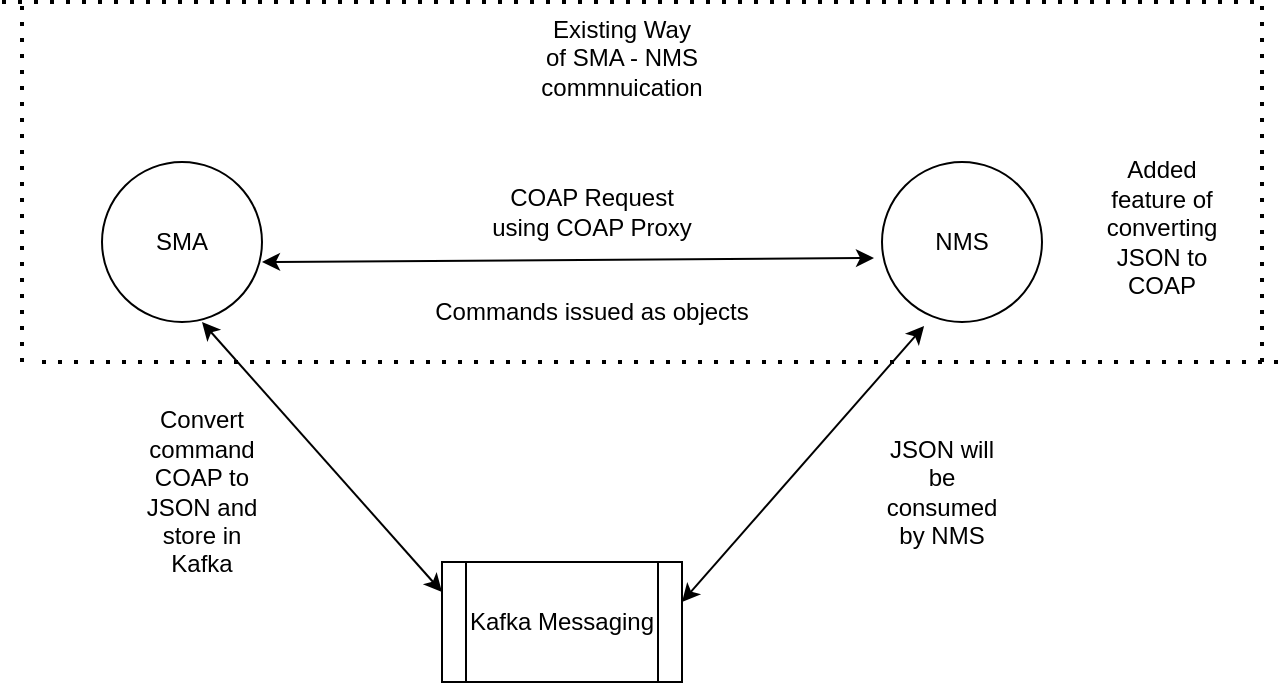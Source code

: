 <mxfile version="22.1.3" type="github">
  <diagram name="Page-1" id="Lf3JQxb0wxgv_ISOmSbt">
    <mxGraphModel dx="1210" dy="603" grid="1" gridSize="10" guides="1" tooltips="1" connect="1" arrows="1" fold="1" page="1" pageScale="1" pageWidth="850" pageHeight="1100" math="0" shadow="0">
      <root>
        <mxCell id="0" />
        <mxCell id="1" parent="0" />
        <mxCell id="aHWI58V1PaTjwMngAauu-1" value="SMA" style="ellipse;whiteSpace=wrap;html=1;aspect=fixed;" parent="1" vertex="1">
          <mxGeometry x="160" y="120" width="80" height="80" as="geometry" />
        </mxCell>
        <mxCell id="aHWI58V1PaTjwMngAauu-3" value="NMS" style="ellipse;whiteSpace=wrap;html=1;aspect=fixed;" parent="1" vertex="1">
          <mxGeometry x="550" y="120" width="80" height="80" as="geometry" />
        </mxCell>
        <mxCell id="aHWI58V1PaTjwMngAauu-4" value="" style="endArrow=classic;startArrow=classic;html=1;rounded=0;entryX=-0.05;entryY=0.6;entryDx=0;entryDy=0;entryPerimeter=0;" parent="1" target="aHWI58V1PaTjwMngAauu-3" edge="1">
          <mxGeometry width="50" height="50" relative="1" as="geometry">
            <mxPoint x="240" y="170" as="sourcePoint" />
            <mxPoint x="290" y="120" as="targetPoint" />
          </mxGeometry>
        </mxCell>
        <mxCell id="aHWI58V1PaTjwMngAauu-5" value="COAP Request using COAP Proxy" style="text;html=1;strokeColor=none;fillColor=none;align=center;verticalAlign=middle;whiteSpace=wrap;rounded=0;" parent="1" vertex="1">
          <mxGeometry x="350" y="130" width="110" height="30" as="geometry" />
        </mxCell>
        <mxCell id="aHWI58V1PaTjwMngAauu-6" value="Commands issued as objects" style="text;html=1;strokeColor=none;fillColor=none;align=center;verticalAlign=middle;whiteSpace=wrap;rounded=0;" parent="1" vertex="1">
          <mxGeometry x="300" y="180" width="210" height="30" as="geometry" />
        </mxCell>
        <mxCell id="aHWI58V1PaTjwMngAauu-7" value="Kafka Messaging" style="shape=process;whiteSpace=wrap;html=1;backgroundOutline=1;" parent="1" vertex="1">
          <mxGeometry x="330" y="320" width="120" height="60" as="geometry" />
        </mxCell>
        <mxCell id="aHWI58V1PaTjwMngAauu-8" value="" style="endArrow=classic;startArrow=classic;html=1;rounded=0;exitX=0;exitY=0.25;exitDx=0;exitDy=0;" parent="1" source="aHWI58V1PaTjwMngAauu-7" edge="1">
          <mxGeometry width="50" height="50" relative="1" as="geometry">
            <mxPoint x="160" y="250" as="sourcePoint" />
            <mxPoint x="210" y="200" as="targetPoint" />
          </mxGeometry>
        </mxCell>
        <mxCell id="aHWI58V1PaTjwMngAauu-9" value="" style="endArrow=classic;startArrow=classic;html=1;rounded=0;entryX=0.263;entryY=1.025;entryDx=0;entryDy=0;entryPerimeter=0;" parent="1" target="aHWI58V1PaTjwMngAauu-3" edge="1">
          <mxGeometry width="50" height="50" relative="1" as="geometry">
            <mxPoint x="450" y="340" as="sourcePoint" />
            <mxPoint x="500" y="290" as="targetPoint" />
          </mxGeometry>
        </mxCell>
        <mxCell id="aHWI58V1PaTjwMngAauu-10" value="Convert command COAP to JSON and store in Kafka" style="text;html=1;strokeColor=none;fillColor=none;align=center;verticalAlign=middle;whiteSpace=wrap;rounded=0;" parent="1" vertex="1">
          <mxGeometry x="180" y="270" width="60" height="30" as="geometry" />
        </mxCell>
        <mxCell id="aHWI58V1PaTjwMngAauu-11" value="JSON will be consumed by NMS" style="text;html=1;strokeColor=none;fillColor=none;align=center;verticalAlign=middle;whiteSpace=wrap;rounded=0;" parent="1" vertex="1">
          <mxGeometry x="550" y="270" width="60" height="30" as="geometry" />
        </mxCell>
        <mxCell id="aHWI58V1PaTjwMngAauu-12" value="&lt;div&gt;Added feature of converting JSON to COAP&lt;/div&gt;&lt;div&gt;&lt;br&gt;&lt;/div&gt;" style="text;html=1;strokeColor=none;fillColor=none;align=center;verticalAlign=middle;whiteSpace=wrap;rounded=0;" parent="1" vertex="1">
          <mxGeometry x="660" y="145" width="60" height="30" as="geometry" />
        </mxCell>
        <mxCell id="aHWI58V1PaTjwMngAauu-13" value="&lt;div&gt;Existing Way of SMA - NMS commnuication&lt;/div&gt;&lt;div&gt;&lt;br&gt;&lt;/div&gt;" style="text;html=1;strokeColor=none;fillColor=none;align=center;verticalAlign=middle;whiteSpace=wrap;rounded=0;" parent="1" vertex="1">
          <mxGeometry x="390" y="60" width="60" height="30" as="geometry" />
        </mxCell>
        <mxCell id="QQ1DUD7tYQtJ5yiRKwDj-1" value="" style="endArrow=none;dashed=1;html=1;dashPattern=1 3;strokeWidth=2;rounded=0;" edge="1" parent="1">
          <mxGeometry width="50" height="50" relative="1" as="geometry">
            <mxPoint x="110" y="40" as="sourcePoint" />
            <mxPoint x="740" y="40" as="targetPoint" />
          </mxGeometry>
        </mxCell>
        <mxCell id="QQ1DUD7tYQtJ5yiRKwDj-3" value="" style="endArrow=none;dashed=1;html=1;dashPattern=1 3;strokeWidth=2;rounded=0;" edge="1" parent="1">
          <mxGeometry width="50" height="50" relative="1" as="geometry">
            <mxPoint x="120" y="220" as="sourcePoint" />
            <mxPoint x="120" y="40" as="targetPoint" />
          </mxGeometry>
        </mxCell>
        <mxCell id="QQ1DUD7tYQtJ5yiRKwDj-4" value="" style="endArrow=none;dashed=1;html=1;dashPattern=1 3;strokeWidth=2;rounded=0;" edge="1" parent="1">
          <mxGeometry width="50" height="50" relative="1" as="geometry">
            <mxPoint x="130" y="220" as="sourcePoint" />
            <mxPoint x="750" y="220" as="targetPoint" />
          </mxGeometry>
        </mxCell>
        <mxCell id="QQ1DUD7tYQtJ5yiRKwDj-5" value="" style="endArrow=none;dashed=1;html=1;dashPattern=1 3;strokeWidth=2;rounded=0;" edge="1" parent="1">
          <mxGeometry width="50" height="50" relative="1" as="geometry">
            <mxPoint x="740" y="220" as="sourcePoint" />
            <mxPoint x="740" y="40" as="targetPoint" />
          </mxGeometry>
        </mxCell>
      </root>
    </mxGraphModel>
  </diagram>
</mxfile>
